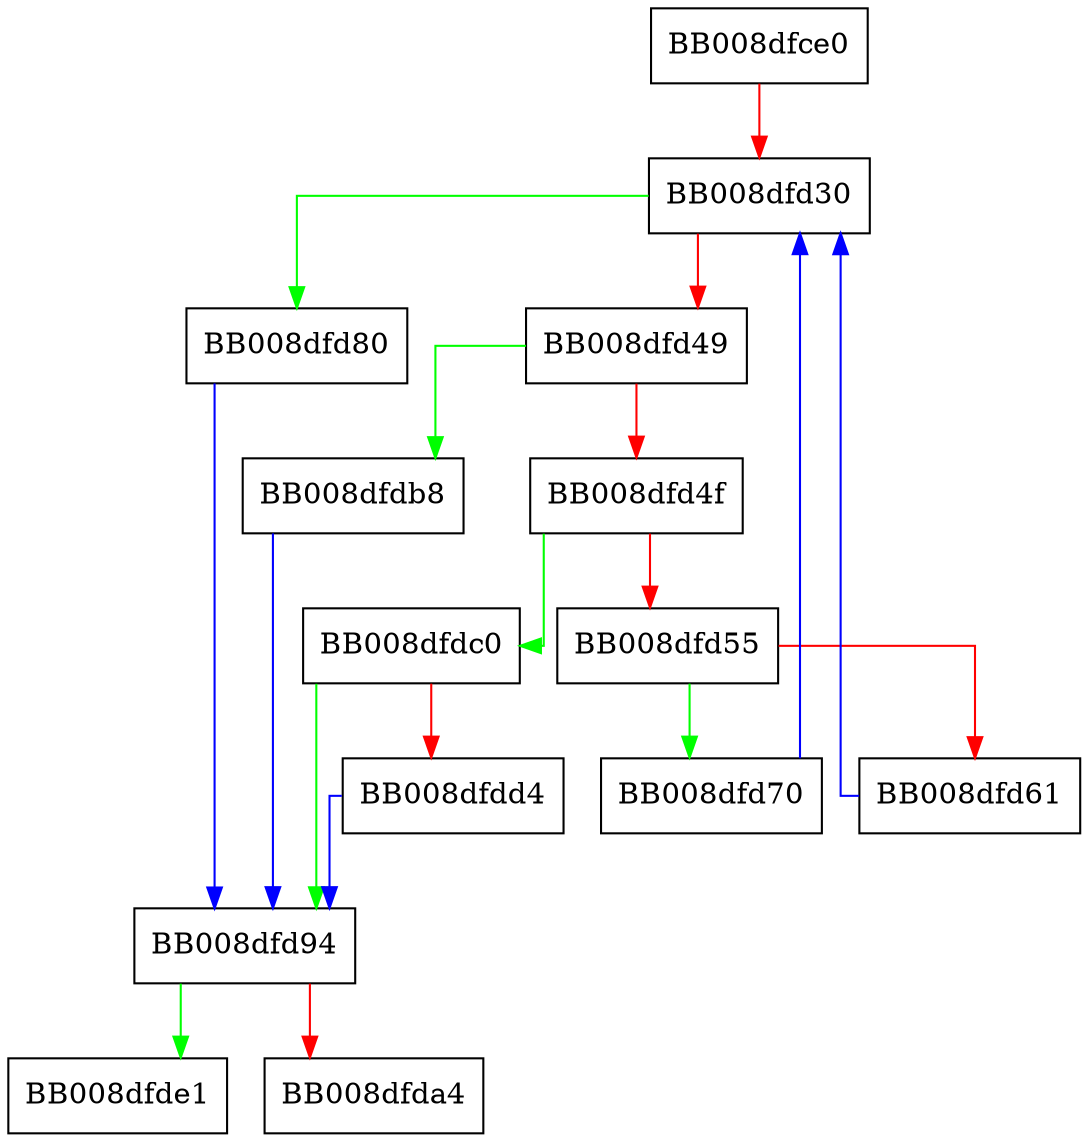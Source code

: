 digraph __idna_name_classify {
  node [shape="box"];
  graph [splines=ortho];
  BB008dfce0 -> BB008dfd30 [color="red"];
  BB008dfd30 -> BB008dfd80 [color="green"];
  BB008dfd30 -> BB008dfd49 [color="red"];
  BB008dfd49 -> BB008dfdb8 [color="green"];
  BB008dfd49 -> BB008dfd4f [color="red"];
  BB008dfd4f -> BB008dfdc0 [color="green"];
  BB008dfd4f -> BB008dfd55 [color="red"];
  BB008dfd55 -> BB008dfd70 [color="green"];
  BB008dfd55 -> BB008dfd61 [color="red"];
  BB008dfd61 -> BB008dfd30 [color="blue"];
  BB008dfd70 -> BB008dfd30 [color="blue"];
  BB008dfd80 -> BB008dfd94 [color="blue"];
  BB008dfd94 -> BB008dfde1 [color="green"];
  BB008dfd94 -> BB008dfda4 [color="red"];
  BB008dfdb8 -> BB008dfd94 [color="blue"];
  BB008dfdc0 -> BB008dfd94 [color="green"];
  BB008dfdc0 -> BB008dfdd4 [color="red"];
  BB008dfdd4 -> BB008dfd94 [color="blue"];
}